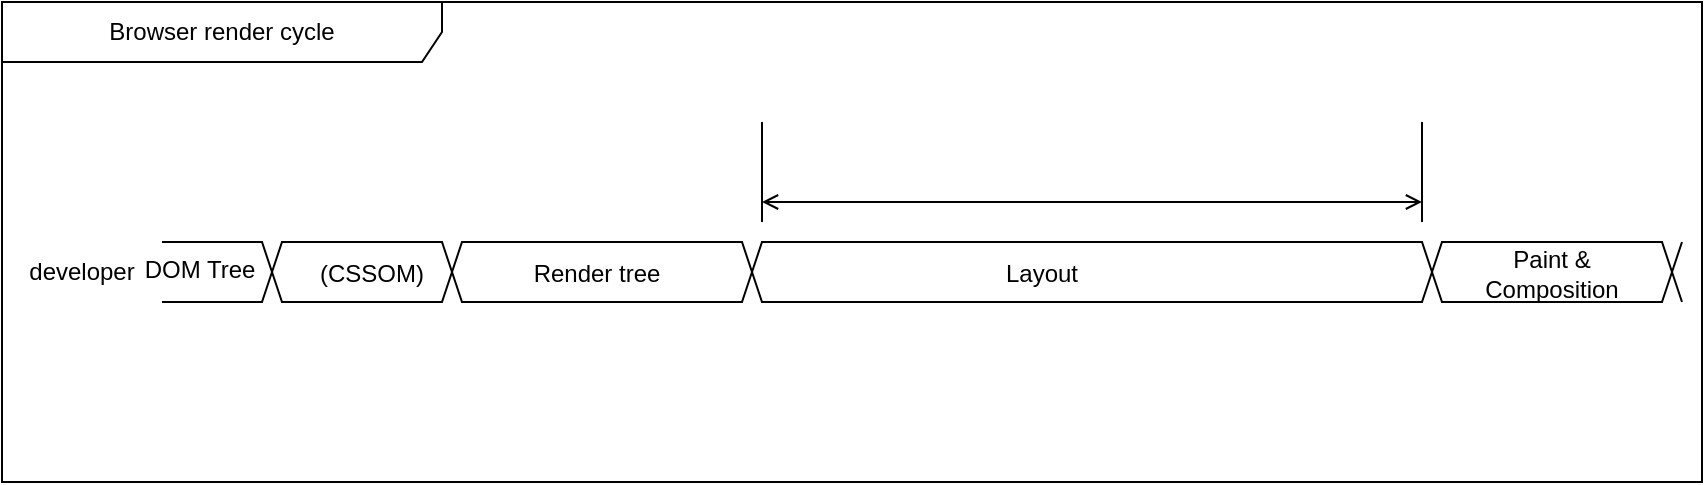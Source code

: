 <mxfile version="22.0.4" type="device">
  <diagram name="Page-1" id="Fc2cPDnWSHHYMkoNED6a">
    <mxGraphModel dx="-410" dy="-3681" grid="1" gridSize="10" guides="1" tooltips="1" connect="1" arrows="1" fold="1" page="1" pageScale="1" pageWidth="850" pageHeight="1100" math="0" shadow="0">
      <root>
        <mxCell id="0" />
        <mxCell id="1" parent="0" />
        <mxCell id="t-JOlY468ytZP-vVHZcr-2" value="Browser render cycle" style="shape=umlFrame;whiteSpace=wrap;html=1;pointerEvents=0;width=220;height=30;" vertex="1" parent="1">
          <mxGeometry x="2200" y="4720" width="850" height="240" as="geometry" />
        </mxCell>
        <mxCell id="t-JOlY468ytZP-vVHZcr-3" value="developer" style="text;html=1;strokeColor=none;fillColor=none;align=center;verticalAlign=middle;whiteSpace=wrap;rounded=0;" vertex="1" parent="1">
          <mxGeometry x="2210" y="4840" width="60" height="30" as="geometry" />
        </mxCell>
        <mxCell id="t-JOlY468ytZP-vVHZcr-4" value="" style="endArrow=none;html=1;rounded=0;" edge="1" parent="1">
          <mxGeometry width="50" height="50" relative="1" as="geometry">
            <mxPoint x="2280" y="4840" as="sourcePoint" />
            <mxPoint x="3040" y="4870" as="targetPoint" />
            <Array as="points">
              <mxPoint x="2330" y="4840" />
              <mxPoint x="2340" y="4870" />
              <mxPoint x="2420" y="4870" />
              <mxPoint x="2430" y="4840" />
              <mxPoint x="2570" y="4840" />
              <mxPoint x="2580" y="4870" />
              <mxPoint x="2910" y="4870" />
              <mxPoint x="2920" y="4840" />
              <mxPoint x="3030" y="4840" />
            </Array>
          </mxGeometry>
        </mxCell>
        <mxCell id="t-JOlY468ytZP-vVHZcr-5" value="" style="endArrow=none;html=1;rounded=0;" edge="1" parent="1">
          <mxGeometry width="50" height="50" relative="1" as="geometry">
            <mxPoint x="2280" y="4870" as="sourcePoint" />
            <mxPoint x="3040" y="4840" as="targetPoint" />
            <Array as="points">
              <mxPoint x="2330" y="4870" />
              <mxPoint x="2340" y="4840" />
              <mxPoint x="2420" y="4840" />
              <mxPoint x="2430" y="4870" />
              <mxPoint x="2570" y="4870" />
              <mxPoint x="2580" y="4840" />
              <mxPoint x="2910" y="4840" />
              <mxPoint x="2920" y="4870" />
              <mxPoint x="3030" y="4870" />
            </Array>
          </mxGeometry>
        </mxCell>
        <mxCell id="t-JOlY468ytZP-vVHZcr-6" value="DOM Tree" style="text;html=1;strokeColor=none;fillColor=none;align=center;verticalAlign=middle;whiteSpace=wrap;rounded=0;" vertex="1" parent="1">
          <mxGeometry x="2269" y="4839" width="60" height="30" as="geometry" />
        </mxCell>
        <mxCell id="t-JOlY468ytZP-vVHZcr-7" value="(CSSOM)" style="text;html=1;strokeColor=none;fillColor=none;align=center;verticalAlign=middle;whiteSpace=wrap;rounded=0;" vertex="1" parent="1">
          <mxGeometry x="2340" y="4841" width="90" height="30" as="geometry" />
        </mxCell>
        <mxCell id="t-JOlY468ytZP-vVHZcr-8" value="Render tree" style="text;html=1;strokeColor=none;fillColor=none;align=center;verticalAlign=middle;whiteSpace=wrap;rounded=0;" vertex="1" parent="1">
          <mxGeometry x="2460" y="4841" width="74.5" height="30" as="geometry" />
        </mxCell>
        <mxCell id="t-JOlY468ytZP-vVHZcr-9" value="Layout" style="text;html=1;strokeColor=none;fillColor=none;align=center;verticalAlign=middle;whiteSpace=wrap;rounded=0;" vertex="1" parent="1">
          <mxGeometry x="2690" y="4841" width="60" height="30" as="geometry" />
        </mxCell>
        <mxCell id="t-JOlY468ytZP-vVHZcr-10" value="Paint &amp;amp; Composition" style="text;html=1;strokeColor=none;fillColor=none;align=center;verticalAlign=middle;whiteSpace=wrap;rounded=0;" vertex="1" parent="1">
          <mxGeometry x="2930" y="4841" width="90" height="30" as="geometry" />
        </mxCell>
        <mxCell id="t-JOlY468ytZP-vVHZcr-11" value="" style="endArrow=none;html=1;rounded=0;" edge="1" parent="1">
          <mxGeometry width="50" height="50" relative="1" as="geometry">
            <mxPoint x="2580" y="4830" as="sourcePoint" />
            <mxPoint x="2580" y="4780" as="targetPoint" />
          </mxGeometry>
        </mxCell>
        <mxCell id="t-JOlY468ytZP-vVHZcr-12" value="" style="endArrow=none;html=1;rounded=0;" edge="1" parent="1">
          <mxGeometry width="50" height="50" relative="1" as="geometry">
            <mxPoint x="2910" y="4830" as="sourcePoint" />
            <mxPoint x="2910" y="4780" as="targetPoint" />
          </mxGeometry>
        </mxCell>
        <mxCell id="t-JOlY468ytZP-vVHZcr-13" value="" style="endArrow=open;html=1;rounded=0;startArrow=open;startFill=0;endFill=0;" edge="1" parent="1">
          <mxGeometry width="50" height="50" relative="1" as="geometry">
            <mxPoint x="2580" y="4820" as="sourcePoint" />
            <mxPoint x="2910" y="4820" as="targetPoint" />
          </mxGeometry>
        </mxCell>
      </root>
    </mxGraphModel>
  </diagram>
</mxfile>
